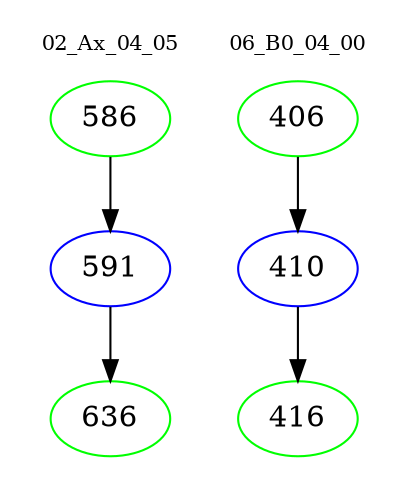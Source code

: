 digraph{
subgraph cluster_0 {
color = white
label = "02_Ax_04_05";
fontsize=10;
T0_586 [label="586", color="green"]
T0_586 -> T0_591 [color="black"]
T0_591 [label="591", color="blue"]
T0_591 -> T0_636 [color="black"]
T0_636 [label="636", color="green"]
}
subgraph cluster_1 {
color = white
label = "06_B0_04_00";
fontsize=10;
T1_406 [label="406", color="green"]
T1_406 -> T1_410 [color="black"]
T1_410 [label="410", color="blue"]
T1_410 -> T1_416 [color="black"]
T1_416 [label="416", color="green"]
}
}
